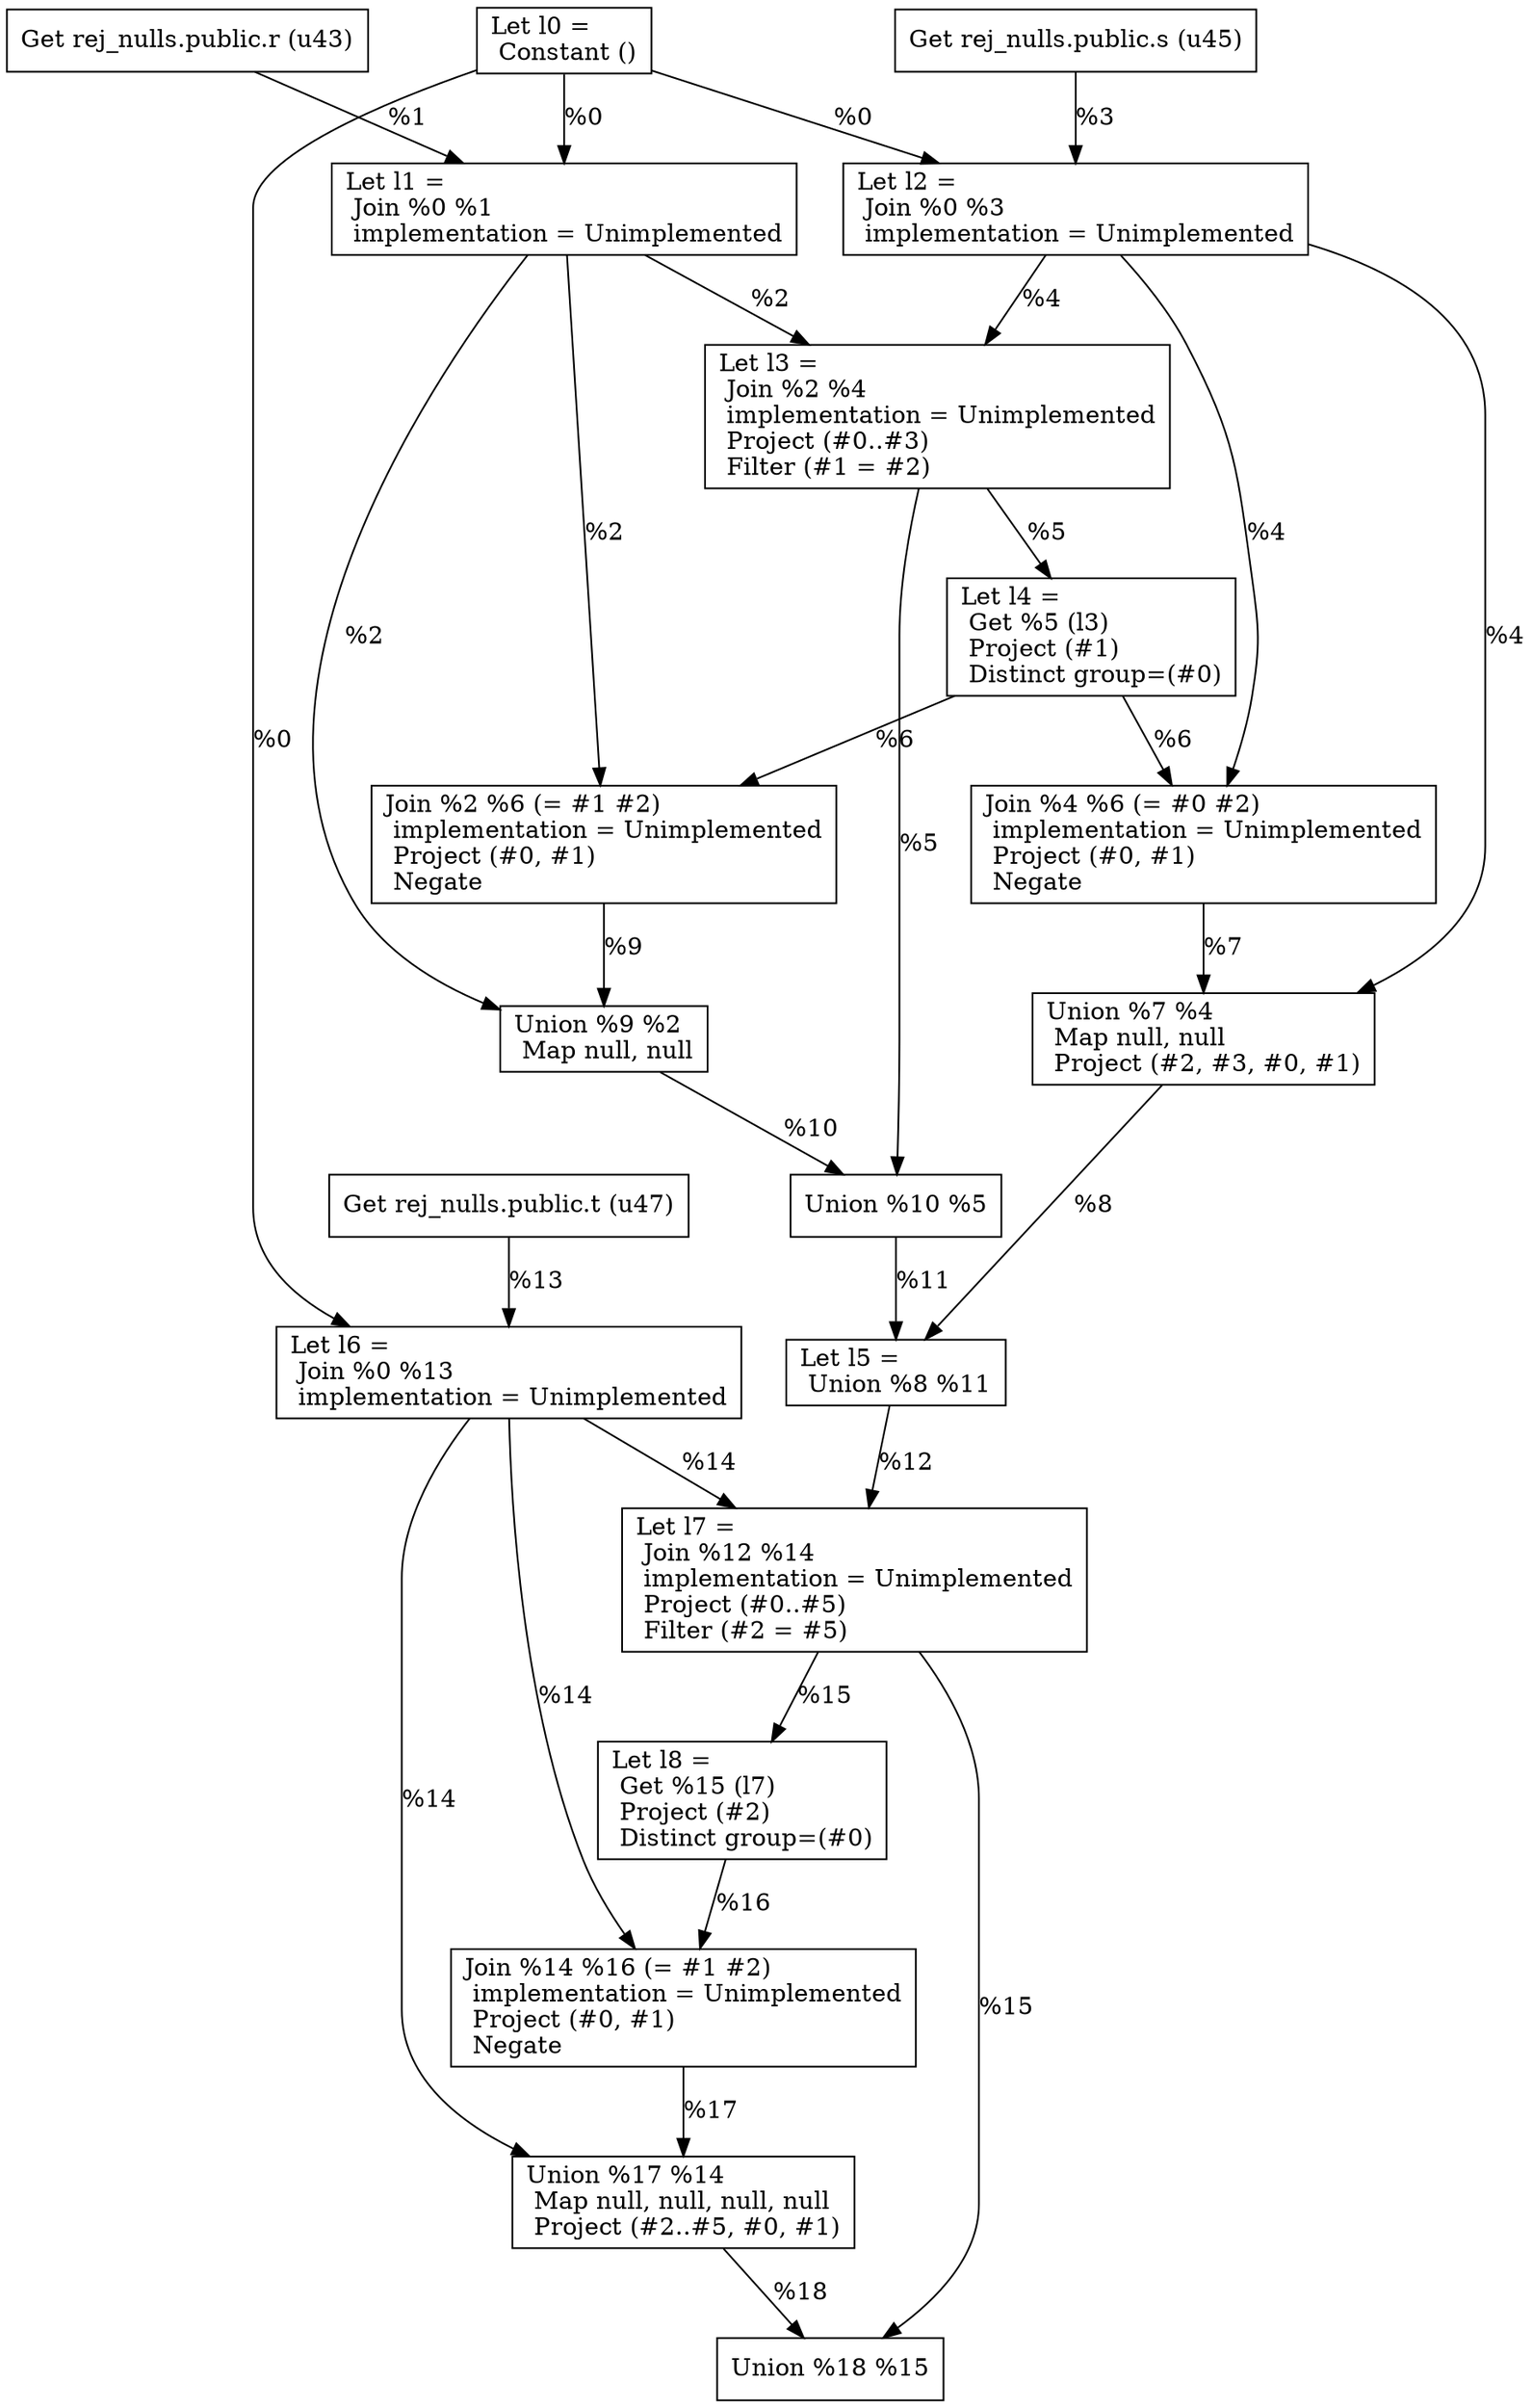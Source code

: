 digraph G {
    node0 [shape = record, label="Let l0 =\l Constant ()\l"]
    node1 [shape = record, label=" Get rej_nulls.public.r (u43)\l"]
    node2 [shape = record, label="Let l1 =\l Join %0 %1\l  implementation = Unimplemented\l"]
    node3 [shape = record, label=" Get rej_nulls.public.s (u45)\l"]
    node4 [shape = record, label="Let l2 =\l Join %0 %3\l  implementation = Unimplemented\l"]
    node5 [shape = record, label="Let l3 =\l Join %2 %4\l  implementation = Unimplemented\l Project (#0..#3)\l Filter (#1 = #2)\l"]
    node6 [shape = record, label="Let l4 =\l Get %5 (l3)\l Project (#1)\l Distinct group=(#0)\l"]
    node7 [shape = record, label=" Join %4 %6 (= #0 #2)\l  implementation = Unimplemented\l Project (#0, #1)\l Negate\l"]
    node8 [shape = record, label=" Union %7 %4\l Map null, null\l Project (#2, #3, #0, #1)\l"]
    node9 [shape = record, label=" Join %2 %6 (= #1 #2)\l  implementation = Unimplemented\l Project (#0, #1)\l Negate\l"]
    node10 [shape = record, label=" Union %9 %2\l Map null, null\l"]
    node11 [shape = record, label=" Union %10 %5\l"]
    node12 [shape = record, label="Let l5 =\l Union %8 %11\l"]
    node13 [shape = record, label=" Get rej_nulls.public.t (u47)\l"]
    node14 [shape = record, label="Let l6 =\l Join %0 %13\l  implementation = Unimplemented\l"]
    node15 [shape = record, label="Let l7 =\l Join %12 %14\l  implementation = Unimplemented\l Project (#0..#5)\l Filter (#2 = #5)\l"]
    node16 [shape = record, label="Let l8 =\l Get %15 (l7)\l Project (#2)\l Distinct group=(#0)\l"]
    node17 [shape = record, label=" Join %14 %16 (= #1 #2)\l  implementation = Unimplemented\l Project (#0, #1)\l Negate\l"]
    node18 [shape = record, label=" Union %17 %14\l Map null, null, null, null\l Project (#2..#5, #0, #1)\l"]
    node19 [shape = record, label=" Union %18 %15\l"]
    node13 -> node14 [label = "%13\l"]
    node3 -> node4 [label = "%3\l"]
    node9 -> node10 [label = "%9\l"]
    node2 -> node10 [label = "%2\l"]
    node17 -> node18 [label = "%17\l"]
    node11 -> node12 [label = "%11\l"]
    node16 -> node17 [label = "%16\l"]
    node4 -> node8 [label = "%4\l"]
    node6 -> node9 [label = "%6\l"]
    node18 -> node19 [label = "%18\l"]
    node0 -> node4 [label = "%0\l"]
    node2 -> node5 [label = "%2\l"]
    node0 -> node2 [label = "%0\l"]
    node7 -> node8 [label = "%7\l"]
    node5 -> node11 [label = "%5\l"]
    node10 -> node11 [label = "%10\l"]
    node6 -> node7 [label = "%6\l"]
    node1 -> node2 [label = "%1\l"]
    node14 -> node18 [label = "%14\l"]
    node0 -> node14 [label = "%0\l"]
    node15 -> node19 [label = "%15\l"]
    node14 -> node15 [label = "%14\l"]
    node14 -> node17 [label = "%14\l"]
    node15 -> node16 [label = "%15\l"]
    node5 -> node6 [label = "%5\l"]
    node4 -> node7 [label = "%4\l"]
    node2 -> node9 [label = "%2\l"]
    node12 -> node15 [label = "%12\l"]
    node8 -> node12 [label = "%8\l"]
    node4 -> node5 [label = "%4\l"]
}
